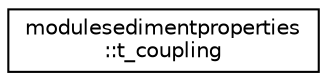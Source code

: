 digraph "Graphical Class Hierarchy"
{
 // LATEX_PDF_SIZE
  edge [fontname="Helvetica",fontsize="10",labelfontname="Helvetica",labelfontsize="10"];
  node [fontname="Helvetica",fontsize="10",shape=record];
  rankdir="LR";
  Node0 [label="modulesedimentproperties\l::t_coupling",height=0.2,width=0.4,color="black", fillcolor="white", style="filled",URL="$structmodulesedimentproperties_1_1t__coupling.html",tooltip=" "];
}
